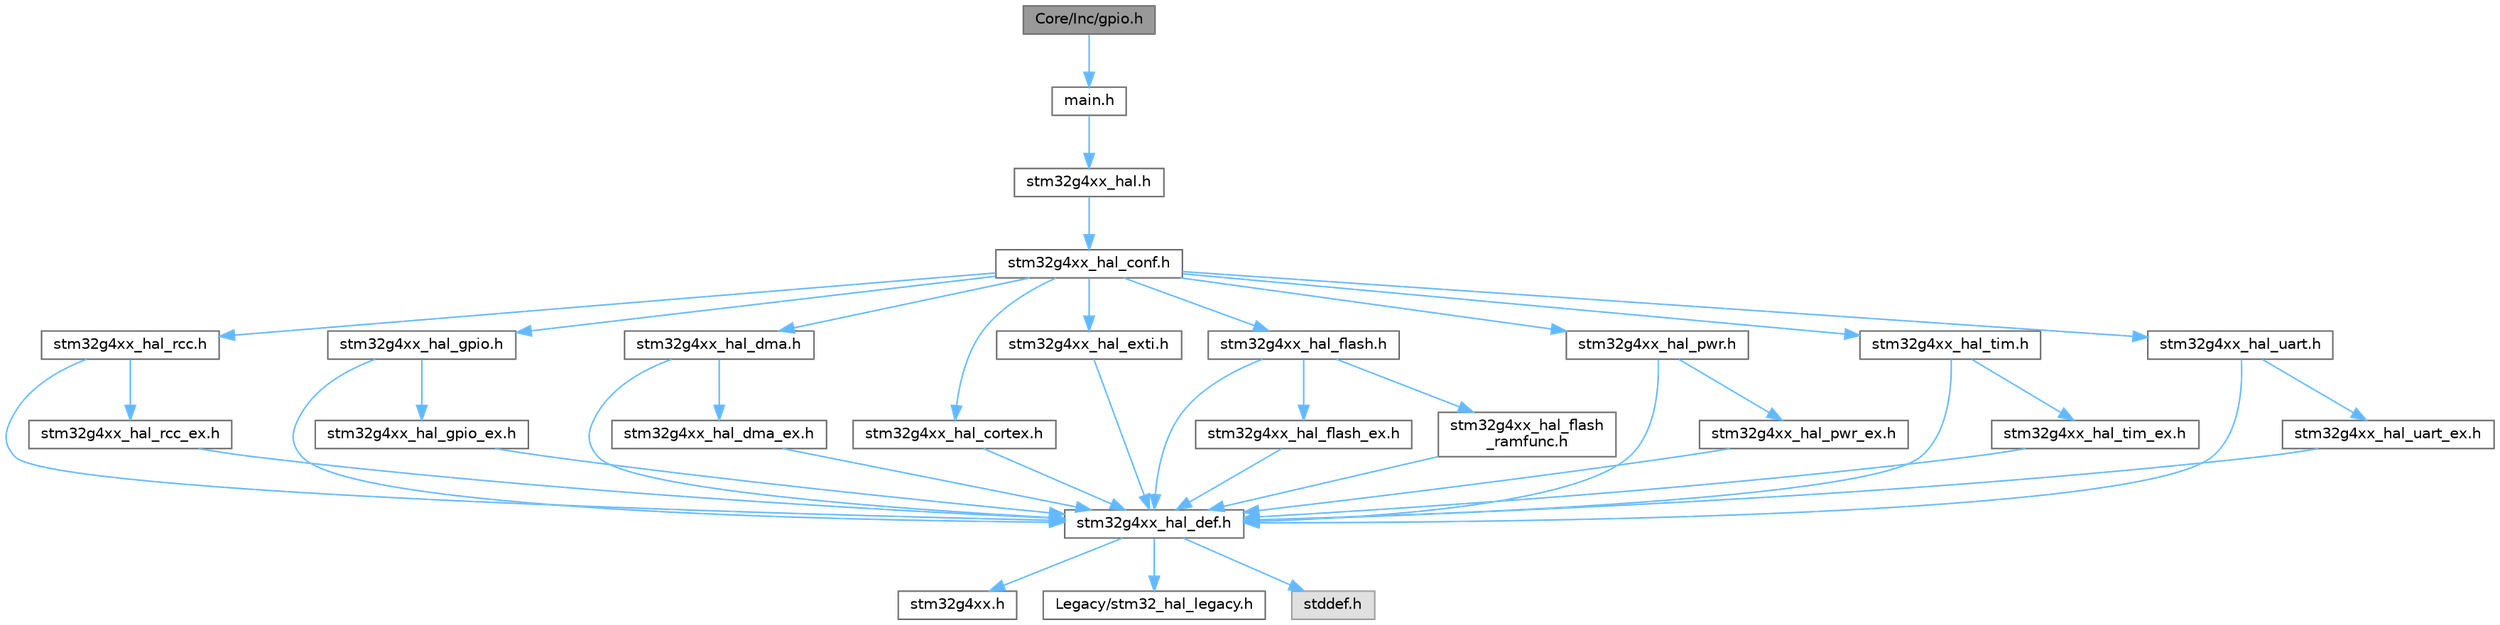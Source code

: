 digraph "Core/Inc/gpio.h"
{
 // LATEX_PDF_SIZE
  bgcolor="transparent";
  edge [fontname=Helvetica,fontsize=10,labelfontname=Helvetica,labelfontsize=10];
  node [fontname=Helvetica,fontsize=10,shape=box,height=0.2,width=0.4];
  Node1 [label="Core/Inc/gpio.h",height=0.2,width=0.4,color="gray40", fillcolor="grey60", style="filled", fontcolor="black",tooltip="This file contains all the function prototypes for the gpio.c file."];
  Node1 -> Node2 [color="steelblue1",style="solid"];
  Node2 [label="main.h",height=0.2,width=0.4,color="grey40", fillcolor="white", style="filled",URL="$main_8h.html",tooltip=": Header for main.c file. This file contains the common defines of the application."];
  Node2 -> Node3 [color="steelblue1",style="solid"];
  Node3 [label="stm32g4xx_hal.h",height=0.2,width=0.4,color="grey40", fillcolor="white", style="filled",URL="$stm32g4xx__hal_8h.html",tooltip="This file contains all the functions prototypes for the HAL module driver."];
  Node3 -> Node4 [color="steelblue1",style="solid"];
  Node4 [label="stm32g4xx_hal_conf.h",height=0.2,width=0.4,color="grey40", fillcolor="white", style="filled",URL="$stm32g4xx__hal__conf_8h.html",tooltip="HAL configuration file."];
  Node4 -> Node5 [color="steelblue1",style="solid"];
  Node5 [label="stm32g4xx_hal_rcc.h",height=0.2,width=0.4,color="grey40", fillcolor="white", style="filled",URL="$stm32g4xx__hal__rcc_8h.html",tooltip="Header file of RCC HAL module."];
  Node5 -> Node6 [color="steelblue1",style="solid"];
  Node6 [label="stm32g4xx_hal_def.h",height=0.2,width=0.4,color="grey40", fillcolor="white", style="filled",URL="$stm32g4xx__hal__def_8h.html",tooltip="This file contains HAL common defines, enumeration, macros and structures definitions."];
  Node6 -> Node7 [color="steelblue1",style="solid"];
  Node7 [label="stm32g4xx.h",height=0.2,width=0.4,color="grey40", fillcolor="white", style="filled",URL="$stm32g4xx_8h.html",tooltip="CMSIS STM32G4xx Device Peripheral Access Layer Header File."];
  Node6 -> Node8 [color="steelblue1",style="solid"];
  Node8 [label="Legacy/stm32_hal_legacy.h",height=0.2,width=0.4,color="grey40", fillcolor="white", style="filled",URL="$stm32__hal__legacy_8h.html",tooltip="This file contains aliases definition for the STM32Cube HAL constants macros and functions maintained..."];
  Node6 -> Node9 [color="steelblue1",style="solid"];
  Node9 [label="stddef.h",height=0.2,width=0.4,color="grey60", fillcolor="#E0E0E0", style="filled",tooltip=" "];
  Node5 -> Node10 [color="steelblue1",style="solid"];
  Node10 [label="stm32g4xx_hal_rcc_ex.h",height=0.2,width=0.4,color="grey40", fillcolor="white", style="filled",URL="$stm32g4xx__hal__rcc__ex_8h.html",tooltip="Header file of RCC HAL Extended module."];
  Node10 -> Node6 [color="steelblue1",style="solid"];
  Node4 -> Node11 [color="steelblue1",style="solid"];
  Node11 [label="stm32g4xx_hal_gpio.h",height=0.2,width=0.4,color="grey40", fillcolor="white", style="filled",URL="$stm32g4xx__hal__gpio_8h.html",tooltip="Header file of GPIO HAL module."];
  Node11 -> Node6 [color="steelblue1",style="solid"];
  Node11 -> Node12 [color="steelblue1",style="solid"];
  Node12 [label="stm32g4xx_hal_gpio_ex.h",height=0.2,width=0.4,color="grey40", fillcolor="white", style="filled",URL="$stm32g4xx__hal__gpio__ex_8h.html",tooltip="Header file of GPIO HAL Extended module."];
  Node12 -> Node6 [color="steelblue1",style="solid"];
  Node4 -> Node13 [color="steelblue1",style="solid"];
  Node13 [label="stm32g4xx_hal_dma.h",height=0.2,width=0.4,color="grey40", fillcolor="white", style="filled",URL="$stm32g4xx__hal__dma_8h.html",tooltip="Header file of DMA HAL module."];
  Node13 -> Node6 [color="steelblue1",style="solid"];
  Node13 -> Node14 [color="steelblue1",style="solid"];
  Node14 [label="stm32g4xx_hal_dma_ex.h",height=0.2,width=0.4,color="grey40", fillcolor="white", style="filled",URL="$stm32g4xx__hal__dma__ex_8h.html",tooltip="Header file of DMA HAL extension module."];
  Node14 -> Node6 [color="steelblue1",style="solid"];
  Node4 -> Node15 [color="steelblue1",style="solid"];
  Node15 [label="stm32g4xx_hal_cortex.h",height=0.2,width=0.4,color="grey40", fillcolor="white", style="filled",URL="$stm32g4xx__hal__cortex_8h.html",tooltip="Header file of CORTEX HAL module."];
  Node15 -> Node6 [color="steelblue1",style="solid"];
  Node4 -> Node16 [color="steelblue1",style="solid"];
  Node16 [label="stm32g4xx_hal_exti.h",height=0.2,width=0.4,color="grey40", fillcolor="white", style="filled",URL="$stm32g4xx__hal__exti_8h.html",tooltip="Header file of EXTI HAL module."];
  Node16 -> Node6 [color="steelblue1",style="solid"];
  Node4 -> Node17 [color="steelblue1",style="solid"];
  Node17 [label="stm32g4xx_hal_flash.h",height=0.2,width=0.4,color="grey40", fillcolor="white", style="filled",URL="$stm32g4xx__hal__flash_8h.html",tooltip="Header file of FLASH HAL module."];
  Node17 -> Node6 [color="steelblue1",style="solid"];
  Node17 -> Node18 [color="steelblue1",style="solid"];
  Node18 [label="stm32g4xx_hal_flash_ex.h",height=0.2,width=0.4,color="grey40", fillcolor="white", style="filled",URL="$stm32g4xx__hal__flash__ex_8h.html",tooltip="Header file of FLASH HAL Extended module."];
  Node18 -> Node6 [color="steelblue1",style="solid"];
  Node17 -> Node19 [color="steelblue1",style="solid"];
  Node19 [label="stm32g4xx_hal_flash\l_ramfunc.h",height=0.2,width=0.4,color="grey40", fillcolor="white", style="filled",URL="$stm32g4xx__hal__flash__ramfunc_8h.html",tooltip="Header file of FLASH RAMFUNC driver."];
  Node19 -> Node6 [color="steelblue1",style="solid"];
  Node4 -> Node20 [color="steelblue1",style="solid"];
  Node20 [label="stm32g4xx_hal_pwr.h",height=0.2,width=0.4,color="grey40", fillcolor="white", style="filled",URL="$stm32g4xx__hal__pwr_8h.html",tooltip="Header file of PWR HAL module."];
  Node20 -> Node6 [color="steelblue1",style="solid"];
  Node20 -> Node21 [color="steelblue1",style="solid"];
  Node21 [label="stm32g4xx_hal_pwr_ex.h",height=0.2,width=0.4,color="grey40", fillcolor="white", style="filled",URL="$stm32g4xx__hal__pwr__ex_8h.html",tooltip="Header file of PWR HAL Extended module."];
  Node21 -> Node6 [color="steelblue1",style="solid"];
  Node4 -> Node22 [color="steelblue1",style="solid"];
  Node22 [label="stm32g4xx_hal_tim.h",height=0.2,width=0.4,color="grey40", fillcolor="white", style="filled",URL="$stm32g4xx__hal__tim_8h.html",tooltip="Header file of TIM HAL module."];
  Node22 -> Node6 [color="steelblue1",style="solid"];
  Node22 -> Node23 [color="steelblue1",style="solid"];
  Node23 [label="stm32g4xx_hal_tim_ex.h",height=0.2,width=0.4,color="grey40", fillcolor="white", style="filled",URL="$stm32g4xx__hal__tim__ex_8h.html",tooltip="Header file of TIM HAL Extended module."];
  Node23 -> Node6 [color="steelblue1",style="solid"];
  Node4 -> Node24 [color="steelblue1",style="solid"];
  Node24 [label="stm32g4xx_hal_uart.h",height=0.2,width=0.4,color="grey40", fillcolor="white", style="filled",URL="$stm32g4xx__hal__uart_8h.html",tooltip="Header file of UART HAL module."];
  Node24 -> Node6 [color="steelblue1",style="solid"];
  Node24 -> Node25 [color="steelblue1",style="solid"];
  Node25 [label="stm32g4xx_hal_uart_ex.h",height=0.2,width=0.4,color="grey40", fillcolor="white", style="filled",URL="$stm32g4xx__hal__uart__ex_8h.html",tooltip="Header file of UART HAL Extended module."];
  Node25 -> Node6 [color="steelblue1",style="solid"];
}

